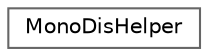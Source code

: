 digraph "Graphical Class Hierarchy"
{
 // LATEX_PDF_SIZE
  bgcolor="transparent";
  edge [fontname=Helvetica,fontsize=10,labelfontname=Helvetica,labelfontsize=10];
  node [fontname=Helvetica,fontsize=10,shape=box,height=0.2,width=0.4];
  rankdir="LR";
  Node0 [label="MonoDisHelper",height=0.2,width=0.4,color="grey40", fillcolor="white", style="filled",URL="$struct_mono_dis_helper.html",tooltip=" "];
}
